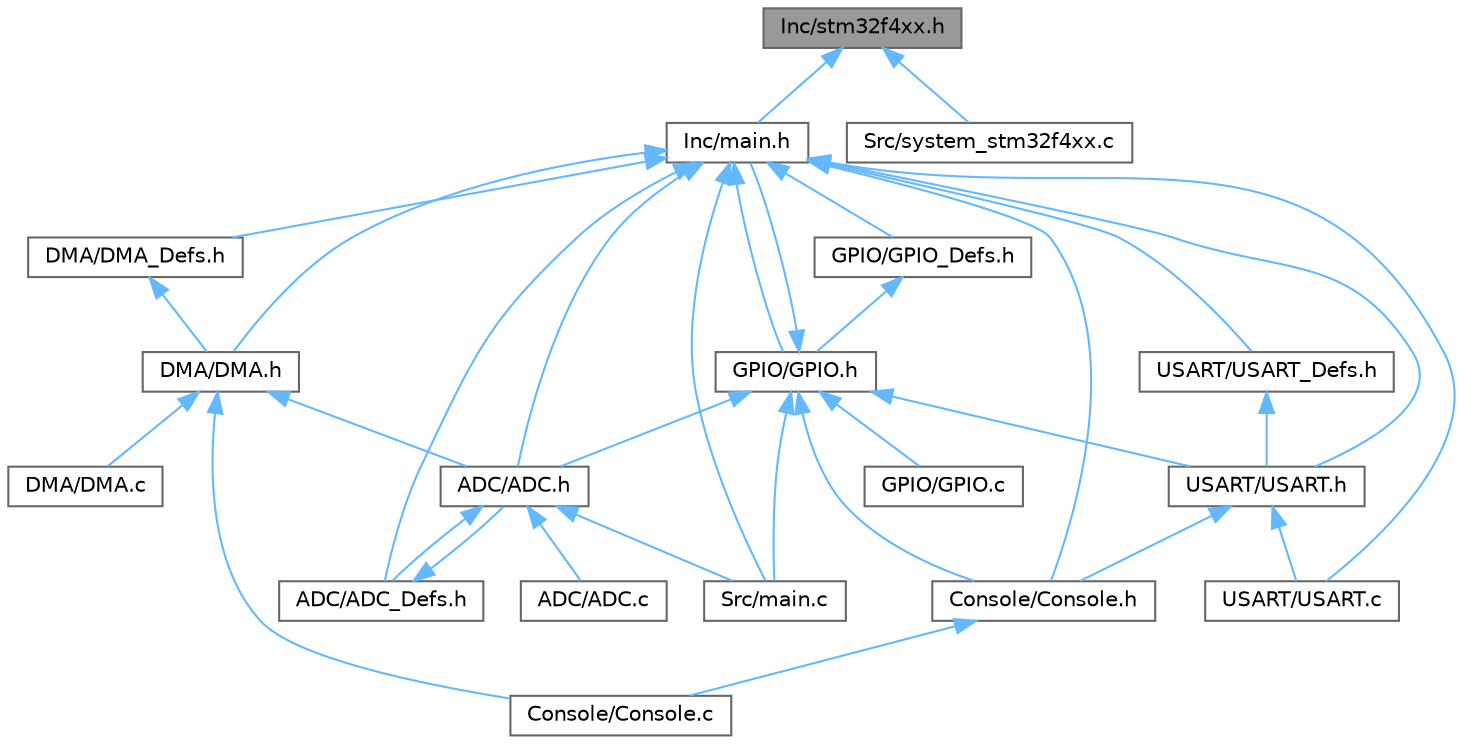 digraph "Inc/stm32f4xx.h"
{
 // LATEX_PDF_SIZE
  bgcolor="transparent";
  edge [fontname=Helvetica,fontsize=10,labelfontname=Helvetica,labelfontsize=10];
  node [fontname=Helvetica,fontsize=10,shape=box,height=0.2,width=0.4];
  Node1 [id="Node000001",label="Inc/stm32f4xx.h",height=0.2,width=0.4,color="gray40", fillcolor="grey60", style="filled", fontcolor="black",tooltip="CMSIS STM32F4xx Device Peripheral Access Layer Header File."];
  Node1 -> Node2 [id="edge33_Node000001_Node000002",dir="back",color="steelblue1",style="solid",tooltip=" "];
  Node2 [id="Node000002",label="Inc/main.h",height=0.2,width=0.4,color="grey40", fillcolor="white", style="filled",URL="$main_8h_source.html",tooltip=" "];
  Node2 -> Node3 [id="edge34_Node000002_Node000003",dir="back",color="steelblue1",style="solid",tooltip=" "];
  Node3 [id="Node000003",label="ADC/ADC.h",height=0.2,width=0.4,color="grey40", fillcolor="white", style="filled",URL="$_a_d_c_8h_source.html",tooltip=" "];
  Node3 -> Node4 [id="edge35_Node000003_Node000004",dir="back",color="steelblue1",style="solid",tooltip=" "];
  Node4 [id="Node000004",label="ADC/ADC.c",height=0.2,width=0.4,color="grey40", fillcolor="white", style="filled",URL="$_a_d_c_8c_source.html",tooltip=" "];
  Node3 -> Node5 [id="edge36_Node000003_Node000005",dir="back",color="steelblue1",style="solid",tooltip=" "];
  Node5 [id="Node000005",label="ADC/ADC_Defs.h",height=0.2,width=0.4,color="grey40", fillcolor="white", style="filled",URL="$_a_d_c___defs_8h.html",tooltip=" "];
  Node5 -> Node3 [id="edge37_Node000005_Node000003",dir="back",color="steelblue1",style="solid",tooltip=" "];
  Node3 -> Node6 [id="edge38_Node000003_Node000006",dir="back",color="steelblue1",style="solid",tooltip=" "];
  Node6 [id="Node000006",label="Src/main.c",height=0.2,width=0.4,color="grey40", fillcolor="white", style="filled",URL="$main_8c.html",tooltip=" "];
  Node2 -> Node5 [id="edge39_Node000002_Node000005",dir="back",color="steelblue1",style="solid",tooltip=" "];
  Node2 -> Node7 [id="edge40_Node000002_Node000007",dir="back",color="steelblue1",style="solid",tooltip=" "];
  Node7 [id="Node000007",label="Console/Console.h",height=0.2,width=0.4,color="grey40", fillcolor="white", style="filled",URL="$_console_8h_source.html",tooltip=" "];
  Node7 -> Node8 [id="edge41_Node000007_Node000008",dir="back",color="steelblue1",style="solid",tooltip=" "];
  Node8 [id="Node000008",label="Console/Console.c",height=0.2,width=0.4,color="grey40", fillcolor="white", style="filled",URL="$_console_8c_source.html",tooltip=" "];
  Node2 -> Node9 [id="edge42_Node000002_Node000009",dir="back",color="steelblue1",style="solid",tooltip=" "];
  Node9 [id="Node000009",label="DMA/DMA.h",height=0.2,width=0.4,color="grey40", fillcolor="white", style="filled",URL="$_d_m_a_8h_source.html",tooltip=" "];
  Node9 -> Node3 [id="edge43_Node000009_Node000003",dir="back",color="steelblue1",style="solid",tooltip=" "];
  Node9 -> Node8 [id="edge44_Node000009_Node000008",dir="back",color="steelblue1",style="solid",tooltip=" "];
  Node9 -> Node10 [id="edge45_Node000009_Node000010",dir="back",color="steelblue1",style="solid",tooltip=" "];
  Node10 [id="Node000010",label="DMA/DMA.c",height=0.2,width=0.4,color="grey40", fillcolor="white", style="filled",URL="$_d_m_a_8c_source.html",tooltip=" "];
  Node2 -> Node11 [id="edge46_Node000002_Node000011",dir="back",color="steelblue1",style="solid",tooltip=" "];
  Node11 [id="Node000011",label="DMA/DMA_Defs.h",height=0.2,width=0.4,color="grey40", fillcolor="white", style="filled",URL="$_d_m_a___defs_8h_source.html",tooltip=" "];
  Node11 -> Node9 [id="edge47_Node000011_Node000009",dir="back",color="steelblue1",style="solid",tooltip=" "];
  Node2 -> Node12 [id="edge48_Node000002_Node000012",dir="back",color="steelblue1",style="solid",tooltip=" "];
  Node12 [id="Node000012",label="GPIO/GPIO.h",height=0.2,width=0.4,color="grey40", fillcolor="white", style="filled",URL="$_g_p_i_o_8h_source.html",tooltip=" "];
  Node12 -> Node3 [id="edge49_Node000012_Node000003",dir="back",color="steelblue1",style="solid",tooltip=" "];
  Node12 -> Node7 [id="edge50_Node000012_Node000007",dir="back",color="steelblue1",style="solid",tooltip=" "];
  Node12 -> Node13 [id="edge51_Node000012_Node000013",dir="back",color="steelblue1",style="solid",tooltip=" "];
  Node13 [id="Node000013",label="GPIO/GPIO.c",height=0.2,width=0.4,color="grey40", fillcolor="white", style="filled",URL="$_g_p_i_o_8c_source.html",tooltip=" "];
  Node12 -> Node2 [id="edge52_Node000012_Node000002",dir="back",color="steelblue1",style="solid",tooltip=" "];
  Node12 -> Node6 [id="edge53_Node000012_Node000006",dir="back",color="steelblue1",style="solid",tooltip=" "];
  Node12 -> Node14 [id="edge54_Node000012_Node000014",dir="back",color="steelblue1",style="solid",tooltip=" "];
  Node14 [id="Node000014",label="USART/USART.h",height=0.2,width=0.4,color="grey40", fillcolor="white", style="filled",URL="$_u_s_a_r_t_8h_source.html",tooltip=" "];
  Node14 -> Node7 [id="edge55_Node000014_Node000007",dir="back",color="steelblue1",style="solid",tooltip=" "];
  Node14 -> Node15 [id="edge56_Node000014_Node000015",dir="back",color="steelblue1",style="solid",tooltip=" "];
  Node15 [id="Node000015",label="USART/USART.c",height=0.2,width=0.4,color="grey40", fillcolor="white", style="filled",URL="$_u_s_a_r_t_8c_source.html",tooltip=" "];
  Node2 -> Node16 [id="edge57_Node000002_Node000016",dir="back",color="steelblue1",style="solid",tooltip=" "];
  Node16 [id="Node000016",label="GPIO/GPIO_Defs.h",height=0.2,width=0.4,color="grey40", fillcolor="white", style="filled",URL="$_g_p_i_o___defs_8h_source.html",tooltip=" "];
  Node16 -> Node12 [id="edge58_Node000016_Node000012",dir="back",color="steelblue1",style="solid",tooltip=" "];
  Node2 -> Node6 [id="edge59_Node000002_Node000006",dir="back",color="steelblue1",style="solid",tooltip=" "];
  Node2 -> Node15 [id="edge60_Node000002_Node000015",dir="back",color="steelblue1",style="solid",tooltip=" "];
  Node2 -> Node14 [id="edge61_Node000002_Node000014",dir="back",color="steelblue1",style="solid",tooltip=" "];
  Node2 -> Node17 [id="edge62_Node000002_Node000017",dir="back",color="steelblue1",style="solid",tooltip=" "];
  Node17 [id="Node000017",label="USART/USART_Defs.h",height=0.2,width=0.4,color="grey40", fillcolor="white", style="filled",URL="$_u_s_a_r_t___defs_8h_source.html",tooltip=" "];
  Node17 -> Node14 [id="edge63_Node000017_Node000014",dir="back",color="steelblue1",style="solid",tooltip=" "];
  Node1 -> Node18 [id="edge64_Node000001_Node000018",dir="back",color="steelblue1",style="solid",tooltip=" "];
  Node18 [id="Node000018",label="Src/system_stm32f4xx.c",height=0.2,width=0.4,color="grey40", fillcolor="white", style="filled",URL="$system__stm32f4xx_8c.html",tooltip="CMSIS Cortex-M4 Device Peripheral Access Layer System Source File."];
}
